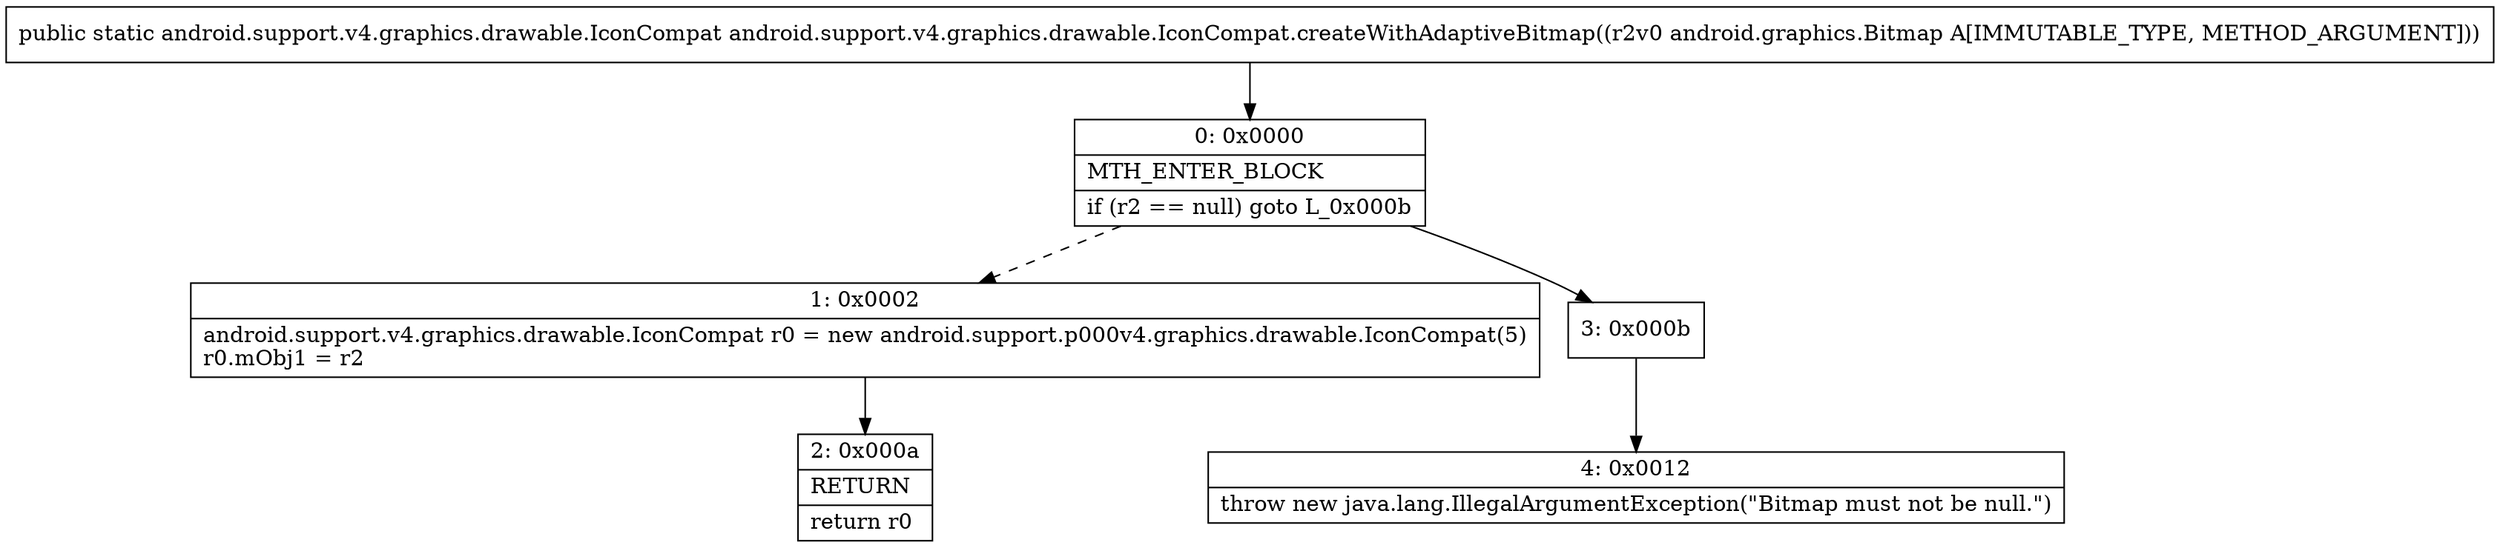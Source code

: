 digraph "CFG forandroid.support.v4.graphics.drawable.IconCompat.createWithAdaptiveBitmap(Landroid\/graphics\/Bitmap;)Landroid\/support\/v4\/graphics\/drawable\/IconCompat;" {
Node_0 [shape=record,label="{0\:\ 0x0000|MTH_ENTER_BLOCK\l|if (r2 == null) goto L_0x000b\l}"];
Node_1 [shape=record,label="{1\:\ 0x0002|android.support.v4.graphics.drawable.IconCompat r0 = new android.support.p000v4.graphics.drawable.IconCompat(5)\lr0.mObj1 = r2\l}"];
Node_2 [shape=record,label="{2\:\ 0x000a|RETURN\l|return r0\l}"];
Node_3 [shape=record,label="{3\:\ 0x000b}"];
Node_4 [shape=record,label="{4\:\ 0x0012|throw new java.lang.IllegalArgumentException(\"Bitmap must not be null.\")\l}"];
MethodNode[shape=record,label="{public static android.support.v4.graphics.drawable.IconCompat android.support.v4.graphics.drawable.IconCompat.createWithAdaptiveBitmap((r2v0 android.graphics.Bitmap A[IMMUTABLE_TYPE, METHOD_ARGUMENT])) }"];
MethodNode -> Node_0;
Node_0 -> Node_1[style=dashed];
Node_0 -> Node_3;
Node_1 -> Node_2;
Node_3 -> Node_4;
}

